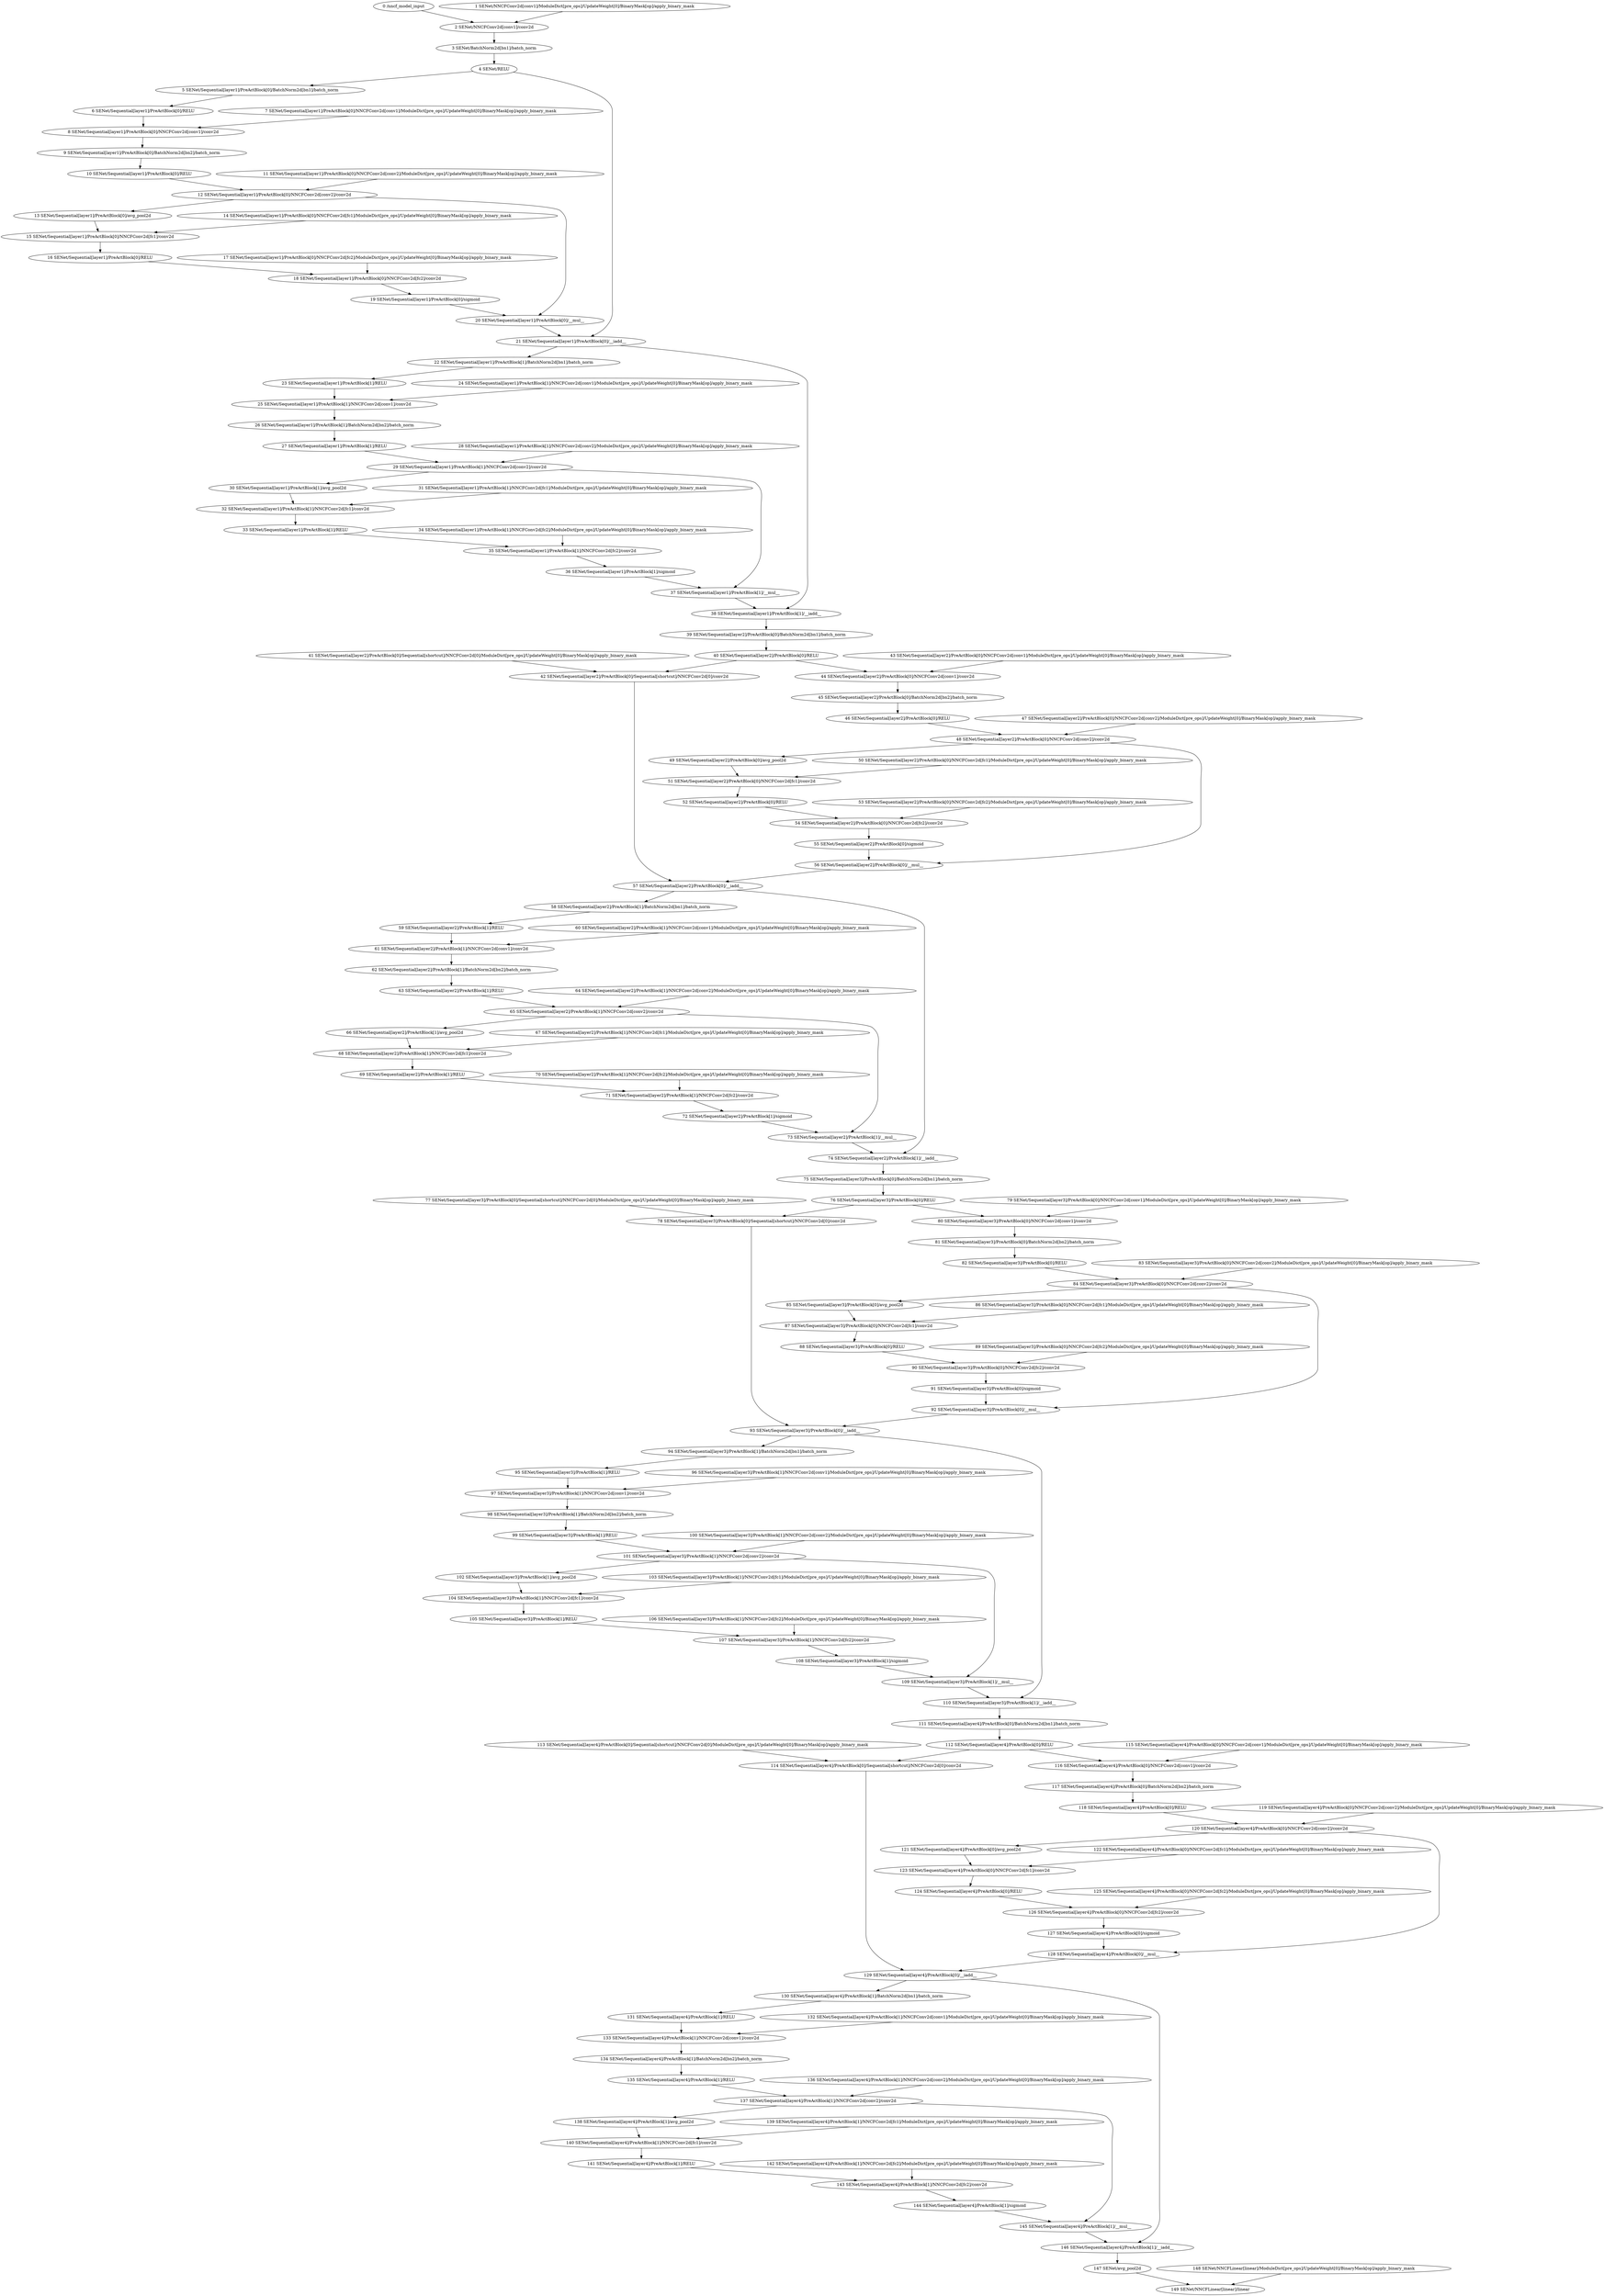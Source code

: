 strict digraph  {
"0 /nncf_model_input" [id=0, scope="", type=nncf_model_input];
"1 SENet/NNCFConv2d[conv1]/ModuleDict[pre_ops]/UpdateWeight[0]/BinaryMask[op]/apply_binary_mask" [id=1, scope="SENet/NNCFConv2d[conv1]/ModuleDict[pre_ops]/UpdateWeight[0]/BinaryMask[op]", type=apply_binary_mask];
"2 SENet/NNCFConv2d[conv1]/conv2d" [id=2, scope="SENet/NNCFConv2d[conv1]", type=conv2d];
"3 SENet/BatchNorm2d[bn1]/batch_norm" [id=3, scope="SENet/BatchNorm2d[bn1]", type=batch_norm];
"4 SENet/RELU" [id=4, scope=SENet, type=RELU];
"5 SENet/Sequential[layer1]/PreActBlock[0]/BatchNorm2d[bn1]/batch_norm" [id=5, scope="SENet/Sequential[layer1]/PreActBlock[0]/BatchNorm2d[bn1]", type=batch_norm];
"6 SENet/Sequential[layer1]/PreActBlock[0]/RELU" [id=6, scope="SENet/Sequential[layer1]/PreActBlock[0]", type=RELU];
"7 SENet/Sequential[layer1]/PreActBlock[0]/NNCFConv2d[conv1]/ModuleDict[pre_ops]/UpdateWeight[0]/BinaryMask[op]/apply_binary_mask" [id=7, scope="SENet/Sequential[layer1]/PreActBlock[0]/NNCFConv2d[conv1]/ModuleDict[pre_ops]/UpdateWeight[0]/BinaryMask[op]", type=apply_binary_mask];
"8 SENet/Sequential[layer1]/PreActBlock[0]/NNCFConv2d[conv1]/conv2d" [id=8, scope="SENet/Sequential[layer1]/PreActBlock[0]/NNCFConv2d[conv1]", type=conv2d];
"9 SENet/Sequential[layer1]/PreActBlock[0]/BatchNorm2d[bn2]/batch_norm" [id=9, scope="SENet/Sequential[layer1]/PreActBlock[0]/BatchNorm2d[bn2]", type=batch_norm];
"10 SENet/Sequential[layer1]/PreActBlock[0]/RELU" [id=10, scope="SENet/Sequential[layer1]/PreActBlock[0]", type=RELU];
"11 SENet/Sequential[layer1]/PreActBlock[0]/NNCFConv2d[conv2]/ModuleDict[pre_ops]/UpdateWeight[0]/BinaryMask[op]/apply_binary_mask" [id=11, scope="SENet/Sequential[layer1]/PreActBlock[0]/NNCFConv2d[conv2]/ModuleDict[pre_ops]/UpdateWeight[0]/BinaryMask[op]", type=apply_binary_mask];
"12 SENet/Sequential[layer1]/PreActBlock[0]/NNCFConv2d[conv2]/conv2d" [id=12, scope="SENet/Sequential[layer1]/PreActBlock[0]/NNCFConv2d[conv2]", type=conv2d];
"13 SENet/Sequential[layer1]/PreActBlock[0]/avg_pool2d" [id=13, scope="SENet/Sequential[layer1]/PreActBlock[0]", type=avg_pool2d];
"14 SENet/Sequential[layer1]/PreActBlock[0]/NNCFConv2d[fc1]/ModuleDict[pre_ops]/UpdateWeight[0]/BinaryMask[op]/apply_binary_mask" [id=14, scope="SENet/Sequential[layer1]/PreActBlock[0]/NNCFConv2d[fc1]/ModuleDict[pre_ops]/UpdateWeight[0]/BinaryMask[op]", type=apply_binary_mask];
"15 SENet/Sequential[layer1]/PreActBlock[0]/NNCFConv2d[fc1]/conv2d" [id=15, scope="SENet/Sequential[layer1]/PreActBlock[0]/NNCFConv2d[fc1]", type=conv2d];
"16 SENet/Sequential[layer1]/PreActBlock[0]/RELU" [id=16, scope="SENet/Sequential[layer1]/PreActBlock[0]", type=RELU];
"17 SENet/Sequential[layer1]/PreActBlock[0]/NNCFConv2d[fc2]/ModuleDict[pre_ops]/UpdateWeight[0]/BinaryMask[op]/apply_binary_mask" [id=17, scope="SENet/Sequential[layer1]/PreActBlock[0]/NNCFConv2d[fc2]/ModuleDict[pre_ops]/UpdateWeight[0]/BinaryMask[op]", type=apply_binary_mask];
"18 SENet/Sequential[layer1]/PreActBlock[0]/NNCFConv2d[fc2]/conv2d" [id=18, scope="SENet/Sequential[layer1]/PreActBlock[0]/NNCFConv2d[fc2]", type=conv2d];
"19 SENet/Sequential[layer1]/PreActBlock[0]/sigmoid" [id=19, scope="SENet/Sequential[layer1]/PreActBlock[0]", type=sigmoid];
"20 SENet/Sequential[layer1]/PreActBlock[0]/__mul__" [id=20, scope="SENet/Sequential[layer1]/PreActBlock[0]", type=__mul__];
"21 SENet/Sequential[layer1]/PreActBlock[0]/__iadd__" [id=21, scope="SENet/Sequential[layer1]/PreActBlock[0]", type=__iadd__];
"22 SENet/Sequential[layer1]/PreActBlock[1]/BatchNorm2d[bn1]/batch_norm" [id=22, scope="SENet/Sequential[layer1]/PreActBlock[1]/BatchNorm2d[bn1]", type=batch_norm];
"23 SENet/Sequential[layer1]/PreActBlock[1]/RELU" [id=23, scope="SENet/Sequential[layer1]/PreActBlock[1]", type=RELU];
"24 SENet/Sequential[layer1]/PreActBlock[1]/NNCFConv2d[conv1]/ModuleDict[pre_ops]/UpdateWeight[0]/BinaryMask[op]/apply_binary_mask" [id=24, scope="SENet/Sequential[layer1]/PreActBlock[1]/NNCFConv2d[conv1]/ModuleDict[pre_ops]/UpdateWeight[0]/BinaryMask[op]", type=apply_binary_mask];
"25 SENet/Sequential[layer1]/PreActBlock[1]/NNCFConv2d[conv1]/conv2d" [id=25, scope="SENet/Sequential[layer1]/PreActBlock[1]/NNCFConv2d[conv1]", type=conv2d];
"26 SENet/Sequential[layer1]/PreActBlock[1]/BatchNorm2d[bn2]/batch_norm" [id=26, scope="SENet/Sequential[layer1]/PreActBlock[1]/BatchNorm2d[bn2]", type=batch_norm];
"27 SENet/Sequential[layer1]/PreActBlock[1]/RELU" [id=27, scope="SENet/Sequential[layer1]/PreActBlock[1]", type=RELU];
"28 SENet/Sequential[layer1]/PreActBlock[1]/NNCFConv2d[conv2]/ModuleDict[pre_ops]/UpdateWeight[0]/BinaryMask[op]/apply_binary_mask" [id=28, scope="SENet/Sequential[layer1]/PreActBlock[1]/NNCFConv2d[conv2]/ModuleDict[pre_ops]/UpdateWeight[0]/BinaryMask[op]", type=apply_binary_mask];
"29 SENet/Sequential[layer1]/PreActBlock[1]/NNCFConv2d[conv2]/conv2d" [id=29, scope="SENet/Sequential[layer1]/PreActBlock[1]/NNCFConv2d[conv2]", type=conv2d];
"30 SENet/Sequential[layer1]/PreActBlock[1]/avg_pool2d" [id=30, scope="SENet/Sequential[layer1]/PreActBlock[1]", type=avg_pool2d];
"31 SENet/Sequential[layer1]/PreActBlock[1]/NNCFConv2d[fc1]/ModuleDict[pre_ops]/UpdateWeight[0]/BinaryMask[op]/apply_binary_mask" [id=31, scope="SENet/Sequential[layer1]/PreActBlock[1]/NNCFConv2d[fc1]/ModuleDict[pre_ops]/UpdateWeight[0]/BinaryMask[op]", type=apply_binary_mask];
"32 SENet/Sequential[layer1]/PreActBlock[1]/NNCFConv2d[fc1]/conv2d" [id=32, scope="SENet/Sequential[layer1]/PreActBlock[1]/NNCFConv2d[fc1]", type=conv2d];
"33 SENet/Sequential[layer1]/PreActBlock[1]/RELU" [id=33, scope="SENet/Sequential[layer1]/PreActBlock[1]", type=RELU];
"34 SENet/Sequential[layer1]/PreActBlock[1]/NNCFConv2d[fc2]/ModuleDict[pre_ops]/UpdateWeight[0]/BinaryMask[op]/apply_binary_mask" [id=34, scope="SENet/Sequential[layer1]/PreActBlock[1]/NNCFConv2d[fc2]/ModuleDict[pre_ops]/UpdateWeight[0]/BinaryMask[op]", type=apply_binary_mask];
"35 SENet/Sequential[layer1]/PreActBlock[1]/NNCFConv2d[fc2]/conv2d" [id=35, scope="SENet/Sequential[layer1]/PreActBlock[1]/NNCFConv2d[fc2]", type=conv2d];
"36 SENet/Sequential[layer1]/PreActBlock[1]/sigmoid" [id=36, scope="SENet/Sequential[layer1]/PreActBlock[1]", type=sigmoid];
"37 SENet/Sequential[layer1]/PreActBlock[1]/__mul__" [id=37, scope="SENet/Sequential[layer1]/PreActBlock[1]", type=__mul__];
"38 SENet/Sequential[layer1]/PreActBlock[1]/__iadd__" [id=38, scope="SENet/Sequential[layer1]/PreActBlock[1]", type=__iadd__];
"39 SENet/Sequential[layer2]/PreActBlock[0]/BatchNorm2d[bn1]/batch_norm" [id=39, scope="SENet/Sequential[layer2]/PreActBlock[0]/BatchNorm2d[bn1]", type=batch_norm];
"40 SENet/Sequential[layer2]/PreActBlock[0]/RELU" [id=40, scope="SENet/Sequential[layer2]/PreActBlock[0]", type=RELU];
"41 SENet/Sequential[layer2]/PreActBlock[0]/Sequential[shortcut]/NNCFConv2d[0]/ModuleDict[pre_ops]/UpdateWeight[0]/BinaryMask[op]/apply_binary_mask" [id=41, scope="SENet/Sequential[layer2]/PreActBlock[0]/Sequential[shortcut]/NNCFConv2d[0]/ModuleDict[pre_ops]/UpdateWeight[0]/BinaryMask[op]", type=apply_binary_mask];
"42 SENet/Sequential[layer2]/PreActBlock[0]/Sequential[shortcut]/NNCFConv2d[0]/conv2d" [id=42, scope="SENet/Sequential[layer2]/PreActBlock[0]/Sequential[shortcut]/NNCFConv2d[0]", type=conv2d];
"43 SENet/Sequential[layer2]/PreActBlock[0]/NNCFConv2d[conv1]/ModuleDict[pre_ops]/UpdateWeight[0]/BinaryMask[op]/apply_binary_mask" [id=43, scope="SENet/Sequential[layer2]/PreActBlock[0]/NNCFConv2d[conv1]/ModuleDict[pre_ops]/UpdateWeight[0]/BinaryMask[op]", type=apply_binary_mask];
"44 SENet/Sequential[layer2]/PreActBlock[0]/NNCFConv2d[conv1]/conv2d" [id=44, scope="SENet/Sequential[layer2]/PreActBlock[0]/NNCFConv2d[conv1]", type=conv2d];
"45 SENet/Sequential[layer2]/PreActBlock[0]/BatchNorm2d[bn2]/batch_norm" [id=45, scope="SENet/Sequential[layer2]/PreActBlock[0]/BatchNorm2d[bn2]", type=batch_norm];
"46 SENet/Sequential[layer2]/PreActBlock[0]/RELU" [id=46, scope="SENet/Sequential[layer2]/PreActBlock[0]", type=RELU];
"47 SENet/Sequential[layer2]/PreActBlock[0]/NNCFConv2d[conv2]/ModuleDict[pre_ops]/UpdateWeight[0]/BinaryMask[op]/apply_binary_mask" [id=47, scope="SENet/Sequential[layer2]/PreActBlock[0]/NNCFConv2d[conv2]/ModuleDict[pre_ops]/UpdateWeight[0]/BinaryMask[op]", type=apply_binary_mask];
"48 SENet/Sequential[layer2]/PreActBlock[0]/NNCFConv2d[conv2]/conv2d" [id=48, scope="SENet/Sequential[layer2]/PreActBlock[0]/NNCFConv2d[conv2]", type=conv2d];
"49 SENet/Sequential[layer2]/PreActBlock[0]/avg_pool2d" [id=49, scope="SENet/Sequential[layer2]/PreActBlock[0]", type=avg_pool2d];
"50 SENet/Sequential[layer2]/PreActBlock[0]/NNCFConv2d[fc1]/ModuleDict[pre_ops]/UpdateWeight[0]/BinaryMask[op]/apply_binary_mask" [id=50, scope="SENet/Sequential[layer2]/PreActBlock[0]/NNCFConv2d[fc1]/ModuleDict[pre_ops]/UpdateWeight[0]/BinaryMask[op]", type=apply_binary_mask];
"51 SENet/Sequential[layer2]/PreActBlock[0]/NNCFConv2d[fc1]/conv2d" [id=51, scope="SENet/Sequential[layer2]/PreActBlock[0]/NNCFConv2d[fc1]", type=conv2d];
"52 SENet/Sequential[layer2]/PreActBlock[0]/RELU" [id=52, scope="SENet/Sequential[layer2]/PreActBlock[0]", type=RELU];
"53 SENet/Sequential[layer2]/PreActBlock[0]/NNCFConv2d[fc2]/ModuleDict[pre_ops]/UpdateWeight[0]/BinaryMask[op]/apply_binary_mask" [id=53, scope="SENet/Sequential[layer2]/PreActBlock[0]/NNCFConv2d[fc2]/ModuleDict[pre_ops]/UpdateWeight[0]/BinaryMask[op]", type=apply_binary_mask];
"54 SENet/Sequential[layer2]/PreActBlock[0]/NNCFConv2d[fc2]/conv2d" [id=54, scope="SENet/Sequential[layer2]/PreActBlock[0]/NNCFConv2d[fc2]", type=conv2d];
"55 SENet/Sequential[layer2]/PreActBlock[0]/sigmoid" [id=55, scope="SENet/Sequential[layer2]/PreActBlock[0]", type=sigmoid];
"56 SENet/Sequential[layer2]/PreActBlock[0]/__mul__" [id=56, scope="SENet/Sequential[layer2]/PreActBlock[0]", type=__mul__];
"57 SENet/Sequential[layer2]/PreActBlock[0]/__iadd__" [id=57, scope="SENet/Sequential[layer2]/PreActBlock[0]", type=__iadd__];
"58 SENet/Sequential[layer2]/PreActBlock[1]/BatchNorm2d[bn1]/batch_norm" [id=58, scope="SENet/Sequential[layer2]/PreActBlock[1]/BatchNorm2d[bn1]", type=batch_norm];
"59 SENet/Sequential[layer2]/PreActBlock[1]/RELU" [id=59, scope="SENet/Sequential[layer2]/PreActBlock[1]", type=RELU];
"60 SENet/Sequential[layer2]/PreActBlock[1]/NNCFConv2d[conv1]/ModuleDict[pre_ops]/UpdateWeight[0]/BinaryMask[op]/apply_binary_mask" [id=60, scope="SENet/Sequential[layer2]/PreActBlock[1]/NNCFConv2d[conv1]/ModuleDict[pre_ops]/UpdateWeight[0]/BinaryMask[op]", type=apply_binary_mask];
"61 SENet/Sequential[layer2]/PreActBlock[1]/NNCFConv2d[conv1]/conv2d" [id=61, scope="SENet/Sequential[layer2]/PreActBlock[1]/NNCFConv2d[conv1]", type=conv2d];
"62 SENet/Sequential[layer2]/PreActBlock[1]/BatchNorm2d[bn2]/batch_norm" [id=62, scope="SENet/Sequential[layer2]/PreActBlock[1]/BatchNorm2d[bn2]", type=batch_norm];
"63 SENet/Sequential[layer2]/PreActBlock[1]/RELU" [id=63, scope="SENet/Sequential[layer2]/PreActBlock[1]", type=RELU];
"64 SENet/Sequential[layer2]/PreActBlock[1]/NNCFConv2d[conv2]/ModuleDict[pre_ops]/UpdateWeight[0]/BinaryMask[op]/apply_binary_mask" [id=64, scope="SENet/Sequential[layer2]/PreActBlock[1]/NNCFConv2d[conv2]/ModuleDict[pre_ops]/UpdateWeight[0]/BinaryMask[op]", type=apply_binary_mask];
"65 SENet/Sequential[layer2]/PreActBlock[1]/NNCFConv2d[conv2]/conv2d" [id=65, scope="SENet/Sequential[layer2]/PreActBlock[1]/NNCFConv2d[conv2]", type=conv2d];
"66 SENet/Sequential[layer2]/PreActBlock[1]/avg_pool2d" [id=66, scope="SENet/Sequential[layer2]/PreActBlock[1]", type=avg_pool2d];
"67 SENet/Sequential[layer2]/PreActBlock[1]/NNCFConv2d[fc1]/ModuleDict[pre_ops]/UpdateWeight[0]/BinaryMask[op]/apply_binary_mask" [id=67, scope="SENet/Sequential[layer2]/PreActBlock[1]/NNCFConv2d[fc1]/ModuleDict[pre_ops]/UpdateWeight[0]/BinaryMask[op]", type=apply_binary_mask];
"68 SENet/Sequential[layer2]/PreActBlock[1]/NNCFConv2d[fc1]/conv2d" [id=68, scope="SENet/Sequential[layer2]/PreActBlock[1]/NNCFConv2d[fc1]", type=conv2d];
"69 SENet/Sequential[layer2]/PreActBlock[1]/RELU" [id=69, scope="SENet/Sequential[layer2]/PreActBlock[1]", type=RELU];
"70 SENet/Sequential[layer2]/PreActBlock[1]/NNCFConv2d[fc2]/ModuleDict[pre_ops]/UpdateWeight[0]/BinaryMask[op]/apply_binary_mask" [id=70, scope="SENet/Sequential[layer2]/PreActBlock[1]/NNCFConv2d[fc2]/ModuleDict[pre_ops]/UpdateWeight[0]/BinaryMask[op]", type=apply_binary_mask];
"71 SENet/Sequential[layer2]/PreActBlock[1]/NNCFConv2d[fc2]/conv2d" [id=71, scope="SENet/Sequential[layer2]/PreActBlock[1]/NNCFConv2d[fc2]", type=conv2d];
"72 SENet/Sequential[layer2]/PreActBlock[1]/sigmoid" [id=72, scope="SENet/Sequential[layer2]/PreActBlock[1]", type=sigmoid];
"73 SENet/Sequential[layer2]/PreActBlock[1]/__mul__" [id=73, scope="SENet/Sequential[layer2]/PreActBlock[1]", type=__mul__];
"74 SENet/Sequential[layer2]/PreActBlock[1]/__iadd__" [id=74, scope="SENet/Sequential[layer2]/PreActBlock[1]", type=__iadd__];
"75 SENet/Sequential[layer3]/PreActBlock[0]/BatchNorm2d[bn1]/batch_norm" [id=75, scope="SENet/Sequential[layer3]/PreActBlock[0]/BatchNorm2d[bn1]", type=batch_norm];
"76 SENet/Sequential[layer3]/PreActBlock[0]/RELU" [id=76, scope="SENet/Sequential[layer3]/PreActBlock[0]", type=RELU];
"77 SENet/Sequential[layer3]/PreActBlock[0]/Sequential[shortcut]/NNCFConv2d[0]/ModuleDict[pre_ops]/UpdateWeight[0]/BinaryMask[op]/apply_binary_mask" [id=77, scope="SENet/Sequential[layer3]/PreActBlock[0]/Sequential[shortcut]/NNCFConv2d[0]/ModuleDict[pre_ops]/UpdateWeight[0]/BinaryMask[op]", type=apply_binary_mask];
"78 SENet/Sequential[layer3]/PreActBlock[0]/Sequential[shortcut]/NNCFConv2d[0]/conv2d" [id=78, scope="SENet/Sequential[layer3]/PreActBlock[0]/Sequential[shortcut]/NNCFConv2d[0]", type=conv2d];
"79 SENet/Sequential[layer3]/PreActBlock[0]/NNCFConv2d[conv1]/ModuleDict[pre_ops]/UpdateWeight[0]/BinaryMask[op]/apply_binary_mask" [id=79, scope="SENet/Sequential[layer3]/PreActBlock[0]/NNCFConv2d[conv1]/ModuleDict[pre_ops]/UpdateWeight[0]/BinaryMask[op]", type=apply_binary_mask];
"80 SENet/Sequential[layer3]/PreActBlock[0]/NNCFConv2d[conv1]/conv2d" [id=80, scope="SENet/Sequential[layer3]/PreActBlock[0]/NNCFConv2d[conv1]", type=conv2d];
"81 SENet/Sequential[layer3]/PreActBlock[0]/BatchNorm2d[bn2]/batch_norm" [id=81, scope="SENet/Sequential[layer3]/PreActBlock[0]/BatchNorm2d[bn2]", type=batch_norm];
"82 SENet/Sequential[layer3]/PreActBlock[0]/RELU" [id=82, scope="SENet/Sequential[layer3]/PreActBlock[0]", type=RELU];
"83 SENet/Sequential[layer3]/PreActBlock[0]/NNCFConv2d[conv2]/ModuleDict[pre_ops]/UpdateWeight[0]/BinaryMask[op]/apply_binary_mask" [id=83, scope="SENet/Sequential[layer3]/PreActBlock[0]/NNCFConv2d[conv2]/ModuleDict[pre_ops]/UpdateWeight[0]/BinaryMask[op]", type=apply_binary_mask];
"84 SENet/Sequential[layer3]/PreActBlock[0]/NNCFConv2d[conv2]/conv2d" [id=84, scope="SENet/Sequential[layer3]/PreActBlock[0]/NNCFConv2d[conv2]", type=conv2d];
"85 SENet/Sequential[layer3]/PreActBlock[0]/avg_pool2d" [id=85, scope="SENet/Sequential[layer3]/PreActBlock[0]", type=avg_pool2d];
"86 SENet/Sequential[layer3]/PreActBlock[0]/NNCFConv2d[fc1]/ModuleDict[pre_ops]/UpdateWeight[0]/BinaryMask[op]/apply_binary_mask" [id=86, scope="SENet/Sequential[layer3]/PreActBlock[0]/NNCFConv2d[fc1]/ModuleDict[pre_ops]/UpdateWeight[0]/BinaryMask[op]", type=apply_binary_mask];
"87 SENet/Sequential[layer3]/PreActBlock[0]/NNCFConv2d[fc1]/conv2d" [id=87, scope="SENet/Sequential[layer3]/PreActBlock[0]/NNCFConv2d[fc1]", type=conv2d];
"88 SENet/Sequential[layer3]/PreActBlock[0]/RELU" [id=88, scope="SENet/Sequential[layer3]/PreActBlock[0]", type=RELU];
"89 SENet/Sequential[layer3]/PreActBlock[0]/NNCFConv2d[fc2]/ModuleDict[pre_ops]/UpdateWeight[0]/BinaryMask[op]/apply_binary_mask" [id=89, scope="SENet/Sequential[layer3]/PreActBlock[0]/NNCFConv2d[fc2]/ModuleDict[pre_ops]/UpdateWeight[0]/BinaryMask[op]", type=apply_binary_mask];
"90 SENet/Sequential[layer3]/PreActBlock[0]/NNCFConv2d[fc2]/conv2d" [id=90, scope="SENet/Sequential[layer3]/PreActBlock[0]/NNCFConv2d[fc2]", type=conv2d];
"91 SENet/Sequential[layer3]/PreActBlock[0]/sigmoid" [id=91, scope="SENet/Sequential[layer3]/PreActBlock[0]", type=sigmoid];
"92 SENet/Sequential[layer3]/PreActBlock[0]/__mul__" [id=92, scope="SENet/Sequential[layer3]/PreActBlock[0]", type=__mul__];
"93 SENet/Sequential[layer3]/PreActBlock[0]/__iadd__" [id=93, scope="SENet/Sequential[layer3]/PreActBlock[0]", type=__iadd__];
"94 SENet/Sequential[layer3]/PreActBlock[1]/BatchNorm2d[bn1]/batch_norm" [id=94, scope="SENet/Sequential[layer3]/PreActBlock[1]/BatchNorm2d[bn1]", type=batch_norm];
"95 SENet/Sequential[layer3]/PreActBlock[1]/RELU" [id=95, scope="SENet/Sequential[layer3]/PreActBlock[1]", type=RELU];
"96 SENet/Sequential[layer3]/PreActBlock[1]/NNCFConv2d[conv1]/ModuleDict[pre_ops]/UpdateWeight[0]/BinaryMask[op]/apply_binary_mask" [id=96, scope="SENet/Sequential[layer3]/PreActBlock[1]/NNCFConv2d[conv1]/ModuleDict[pre_ops]/UpdateWeight[0]/BinaryMask[op]", type=apply_binary_mask];
"97 SENet/Sequential[layer3]/PreActBlock[1]/NNCFConv2d[conv1]/conv2d" [id=97, scope="SENet/Sequential[layer3]/PreActBlock[1]/NNCFConv2d[conv1]", type=conv2d];
"98 SENet/Sequential[layer3]/PreActBlock[1]/BatchNorm2d[bn2]/batch_norm" [id=98, scope="SENet/Sequential[layer3]/PreActBlock[1]/BatchNorm2d[bn2]", type=batch_norm];
"99 SENet/Sequential[layer3]/PreActBlock[1]/RELU" [id=99, scope="SENet/Sequential[layer3]/PreActBlock[1]", type=RELU];
"100 SENet/Sequential[layer3]/PreActBlock[1]/NNCFConv2d[conv2]/ModuleDict[pre_ops]/UpdateWeight[0]/BinaryMask[op]/apply_binary_mask" [id=100, scope="SENet/Sequential[layer3]/PreActBlock[1]/NNCFConv2d[conv2]/ModuleDict[pre_ops]/UpdateWeight[0]/BinaryMask[op]", type=apply_binary_mask];
"101 SENet/Sequential[layer3]/PreActBlock[1]/NNCFConv2d[conv2]/conv2d" [id=101, scope="SENet/Sequential[layer3]/PreActBlock[1]/NNCFConv2d[conv2]", type=conv2d];
"102 SENet/Sequential[layer3]/PreActBlock[1]/avg_pool2d" [id=102, scope="SENet/Sequential[layer3]/PreActBlock[1]", type=avg_pool2d];
"103 SENet/Sequential[layer3]/PreActBlock[1]/NNCFConv2d[fc1]/ModuleDict[pre_ops]/UpdateWeight[0]/BinaryMask[op]/apply_binary_mask" [id=103, scope="SENet/Sequential[layer3]/PreActBlock[1]/NNCFConv2d[fc1]/ModuleDict[pre_ops]/UpdateWeight[0]/BinaryMask[op]", type=apply_binary_mask];
"104 SENet/Sequential[layer3]/PreActBlock[1]/NNCFConv2d[fc1]/conv2d" [id=104, scope="SENet/Sequential[layer3]/PreActBlock[1]/NNCFConv2d[fc1]", type=conv2d];
"105 SENet/Sequential[layer3]/PreActBlock[1]/RELU" [id=105, scope="SENet/Sequential[layer3]/PreActBlock[1]", type=RELU];
"106 SENet/Sequential[layer3]/PreActBlock[1]/NNCFConv2d[fc2]/ModuleDict[pre_ops]/UpdateWeight[0]/BinaryMask[op]/apply_binary_mask" [id=106, scope="SENet/Sequential[layer3]/PreActBlock[1]/NNCFConv2d[fc2]/ModuleDict[pre_ops]/UpdateWeight[0]/BinaryMask[op]", type=apply_binary_mask];
"107 SENet/Sequential[layer3]/PreActBlock[1]/NNCFConv2d[fc2]/conv2d" [id=107, scope="SENet/Sequential[layer3]/PreActBlock[1]/NNCFConv2d[fc2]", type=conv2d];
"108 SENet/Sequential[layer3]/PreActBlock[1]/sigmoid" [id=108, scope="SENet/Sequential[layer3]/PreActBlock[1]", type=sigmoid];
"109 SENet/Sequential[layer3]/PreActBlock[1]/__mul__" [id=109, scope="SENet/Sequential[layer3]/PreActBlock[1]", type=__mul__];
"110 SENet/Sequential[layer3]/PreActBlock[1]/__iadd__" [id=110, scope="SENet/Sequential[layer3]/PreActBlock[1]", type=__iadd__];
"111 SENet/Sequential[layer4]/PreActBlock[0]/BatchNorm2d[bn1]/batch_norm" [id=111, scope="SENet/Sequential[layer4]/PreActBlock[0]/BatchNorm2d[bn1]", type=batch_norm];
"112 SENet/Sequential[layer4]/PreActBlock[0]/RELU" [id=112, scope="SENet/Sequential[layer4]/PreActBlock[0]", type=RELU];
"113 SENet/Sequential[layer4]/PreActBlock[0]/Sequential[shortcut]/NNCFConv2d[0]/ModuleDict[pre_ops]/UpdateWeight[0]/BinaryMask[op]/apply_binary_mask" [id=113, scope="SENet/Sequential[layer4]/PreActBlock[0]/Sequential[shortcut]/NNCFConv2d[0]/ModuleDict[pre_ops]/UpdateWeight[0]/BinaryMask[op]", type=apply_binary_mask];
"114 SENet/Sequential[layer4]/PreActBlock[0]/Sequential[shortcut]/NNCFConv2d[0]/conv2d" [id=114, scope="SENet/Sequential[layer4]/PreActBlock[0]/Sequential[shortcut]/NNCFConv2d[0]", type=conv2d];
"115 SENet/Sequential[layer4]/PreActBlock[0]/NNCFConv2d[conv1]/ModuleDict[pre_ops]/UpdateWeight[0]/BinaryMask[op]/apply_binary_mask" [id=115, scope="SENet/Sequential[layer4]/PreActBlock[0]/NNCFConv2d[conv1]/ModuleDict[pre_ops]/UpdateWeight[0]/BinaryMask[op]", type=apply_binary_mask];
"116 SENet/Sequential[layer4]/PreActBlock[0]/NNCFConv2d[conv1]/conv2d" [id=116, scope="SENet/Sequential[layer4]/PreActBlock[0]/NNCFConv2d[conv1]", type=conv2d];
"117 SENet/Sequential[layer4]/PreActBlock[0]/BatchNorm2d[bn2]/batch_norm" [id=117, scope="SENet/Sequential[layer4]/PreActBlock[0]/BatchNorm2d[bn2]", type=batch_norm];
"118 SENet/Sequential[layer4]/PreActBlock[0]/RELU" [id=118, scope="SENet/Sequential[layer4]/PreActBlock[0]", type=RELU];
"119 SENet/Sequential[layer4]/PreActBlock[0]/NNCFConv2d[conv2]/ModuleDict[pre_ops]/UpdateWeight[0]/BinaryMask[op]/apply_binary_mask" [id=119, scope="SENet/Sequential[layer4]/PreActBlock[0]/NNCFConv2d[conv2]/ModuleDict[pre_ops]/UpdateWeight[0]/BinaryMask[op]", type=apply_binary_mask];
"120 SENet/Sequential[layer4]/PreActBlock[0]/NNCFConv2d[conv2]/conv2d" [id=120, scope="SENet/Sequential[layer4]/PreActBlock[0]/NNCFConv2d[conv2]", type=conv2d];
"121 SENet/Sequential[layer4]/PreActBlock[0]/avg_pool2d" [id=121, scope="SENet/Sequential[layer4]/PreActBlock[0]", type=avg_pool2d];
"122 SENet/Sequential[layer4]/PreActBlock[0]/NNCFConv2d[fc1]/ModuleDict[pre_ops]/UpdateWeight[0]/BinaryMask[op]/apply_binary_mask" [id=122, scope="SENet/Sequential[layer4]/PreActBlock[0]/NNCFConv2d[fc1]/ModuleDict[pre_ops]/UpdateWeight[0]/BinaryMask[op]", type=apply_binary_mask];
"123 SENet/Sequential[layer4]/PreActBlock[0]/NNCFConv2d[fc1]/conv2d" [id=123, scope="SENet/Sequential[layer4]/PreActBlock[0]/NNCFConv2d[fc1]", type=conv2d];
"124 SENet/Sequential[layer4]/PreActBlock[0]/RELU" [id=124, scope="SENet/Sequential[layer4]/PreActBlock[0]", type=RELU];
"125 SENet/Sequential[layer4]/PreActBlock[0]/NNCFConv2d[fc2]/ModuleDict[pre_ops]/UpdateWeight[0]/BinaryMask[op]/apply_binary_mask" [id=125, scope="SENet/Sequential[layer4]/PreActBlock[0]/NNCFConv2d[fc2]/ModuleDict[pre_ops]/UpdateWeight[0]/BinaryMask[op]", type=apply_binary_mask];
"126 SENet/Sequential[layer4]/PreActBlock[0]/NNCFConv2d[fc2]/conv2d" [id=126, scope="SENet/Sequential[layer4]/PreActBlock[0]/NNCFConv2d[fc2]", type=conv2d];
"127 SENet/Sequential[layer4]/PreActBlock[0]/sigmoid" [id=127, scope="SENet/Sequential[layer4]/PreActBlock[0]", type=sigmoid];
"128 SENet/Sequential[layer4]/PreActBlock[0]/__mul__" [id=128, scope="SENet/Sequential[layer4]/PreActBlock[0]", type=__mul__];
"129 SENet/Sequential[layer4]/PreActBlock[0]/__iadd__" [id=129, scope="SENet/Sequential[layer4]/PreActBlock[0]", type=__iadd__];
"130 SENet/Sequential[layer4]/PreActBlock[1]/BatchNorm2d[bn1]/batch_norm" [id=130, scope="SENet/Sequential[layer4]/PreActBlock[1]/BatchNorm2d[bn1]", type=batch_norm];
"131 SENet/Sequential[layer4]/PreActBlock[1]/RELU" [id=131, scope="SENet/Sequential[layer4]/PreActBlock[1]", type=RELU];
"132 SENet/Sequential[layer4]/PreActBlock[1]/NNCFConv2d[conv1]/ModuleDict[pre_ops]/UpdateWeight[0]/BinaryMask[op]/apply_binary_mask" [id=132, scope="SENet/Sequential[layer4]/PreActBlock[1]/NNCFConv2d[conv1]/ModuleDict[pre_ops]/UpdateWeight[0]/BinaryMask[op]", type=apply_binary_mask];
"133 SENet/Sequential[layer4]/PreActBlock[1]/NNCFConv2d[conv1]/conv2d" [id=133, scope="SENet/Sequential[layer4]/PreActBlock[1]/NNCFConv2d[conv1]", type=conv2d];
"134 SENet/Sequential[layer4]/PreActBlock[1]/BatchNorm2d[bn2]/batch_norm" [id=134, scope="SENet/Sequential[layer4]/PreActBlock[1]/BatchNorm2d[bn2]", type=batch_norm];
"135 SENet/Sequential[layer4]/PreActBlock[1]/RELU" [id=135, scope="SENet/Sequential[layer4]/PreActBlock[1]", type=RELU];
"136 SENet/Sequential[layer4]/PreActBlock[1]/NNCFConv2d[conv2]/ModuleDict[pre_ops]/UpdateWeight[0]/BinaryMask[op]/apply_binary_mask" [id=136, scope="SENet/Sequential[layer4]/PreActBlock[1]/NNCFConv2d[conv2]/ModuleDict[pre_ops]/UpdateWeight[0]/BinaryMask[op]", type=apply_binary_mask];
"137 SENet/Sequential[layer4]/PreActBlock[1]/NNCFConv2d[conv2]/conv2d" [id=137, scope="SENet/Sequential[layer4]/PreActBlock[1]/NNCFConv2d[conv2]", type=conv2d];
"138 SENet/Sequential[layer4]/PreActBlock[1]/avg_pool2d" [id=138, scope="SENet/Sequential[layer4]/PreActBlock[1]", type=avg_pool2d];
"139 SENet/Sequential[layer4]/PreActBlock[1]/NNCFConv2d[fc1]/ModuleDict[pre_ops]/UpdateWeight[0]/BinaryMask[op]/apply_binary_mask" [id=139, scope="SENet/Sequential[layer4]/PreActBlock[1]/NNCFConv2d[fc1]/ModuleDict[pre_ops]/UpdateWeight[0]/BinaryMask[op]", type=apply_binary_mask];
"140 SENet/Sequential[layer4]/PreActBlock[1]/NNCFConv2d[fc1]/conv2d" [id=140, scope="SENet/Sequential[layer4]/PreActBlock[1]/NNCFConv2d[fc1]", type=conv2d];
"141 SENet/Sequential[layer4]/PreActBlock[1]/RELU" [id=141, scope="SENet/Sequential[layer4]/PreActBlock[1]", type=RELU];
"142 SENet/Sequential[layer4]/PreActBlock[1]/NNCFConv2d[fc2]/ModuleDict[pre_ops]/UpdateWeight[0]/BinaryMask[op]/apply_binary_mask" [id=142, scope="SENet/Sequential[layer4]/PreActBlock[1]/NNCFConv2d[fc2]/ModuleDict[pre_ops]/UpdateWeight[0]/BinaryMask[op]", type=apply_binary_mask];
"143 SENet/Sequential[layer4]/PreActBlock[1]/NNCFConv2d[fc2]/conv2d" [id=143, scope="SENet/Sequential[layer4]/PreActBlock[1]/NNCFConv2d[fc2]", type=conv2d];
"144 SENet/Sequential[layer4]/PreActBlock[1]/sigmoid" [id=144, scope="SENet/Sequential[layer4]/PreActBlock[1]", type=sigmoid];
"145 SENet/Sequential[layer4]/PreActBlock[1]/__mul__" [id=145, scope="SENet/Sequential[layer4]/PreActBlock[1]", type=__mul__];
"146 SENet/Sequential[layer4]/PreActBlock[1]/__iadd__" [id=146, scope="SENet/Sequential[layer4]/PreActBlock[1]", type=__iadd__];
"147 SENet/avg_pool2d" [id=147, scope=SENet, type=avg_pool2d];
"148 SENet/NNCFLinear[linear]/ModuleDict[pre_ops]/UpdateWeight[0]/BinaryMask[op]/apply_binary_mask" [id=148, scope="SENet/NNCFLinear[linear]/ModuleDict[pre_ops]/UpdateWeight[0]/BinaryMask[op]", type=apply_binary_mask];
"149 SENet/NNCFLinear[linear]/linear" [id=149, scope="SENet/NNCFLinear[linear]", type=linear];
"0 /nncf_model_input" -> "2 SENet/NNCFConv2d[conv1]/conv2d";
"1 SENet/NNCFConv2d[conv1]/ModuleDict[pre_ops]/UpdateWeight[0]/BinaryMask[op]/apply_binary_mask" -> "2 SENet/NNCFConv2d[conv1]/conv2d";
"2 SENet/NNCFConv2d[conv1]/conv2d" -> "3 SENet/BatchNorm2d[bn1]/batch_norm";
"3 SENet/BatchNorm2d[bn1]/batch_norm" -> "4 SENet/RELU";
"4 SENet/RELU" -> "5 SENet/Sequential[layer1]/PreActBlock[0]/BatchNorm2d[bn1]/batch_norm";
"5 SENet/Sequential[layer1]/PreActBlock[0]/BatchNorm2d[bn1]/batch_norm" -> "6 SENet/Sequential[layer1]/PreActBlock[0]/RELU";
"6 SENet/Sequential[layer1]/PreActBlock[0]/RELU" -> "8 SENet/Sequential[layer1]/PreActBlock[0]/NNCFConv2d[conv1]/conv2d";
"7 SENet/Sequential[layer1]/PreActBlock[0]/NNCFConv2d[conv1]/ModuleDict[pre_ops]/UpdateWeight[0]/BinaryMask[op]/apply_binary_mask" -> "8 SENet/Sequential[layer1]/PreActBlock[0]/NNCFConv2d[conv1]/conv2d";
"8 SENet/Sequential[layer1]/PreActBlock[0]/NNCFConv2d[conv1]/conv2d" -> "9 SENet/Sequential[layer1]/PreActBlock[0]/BatchNorm2d[bn2]/batch_norm";
"4 SENet/RELU" -> "21 SENet/Sequential[layer1]/PreActBlock[0]/__iadd__";
"9 SENet/Sequential[layer1]/PreActBlock[0]/BatchNorm2d[bn2]/batch_norm" -> "10 SENet/Sequential[layer1]/PreActBlock[0]/RELU";
"10 SENet/Sequential[layer1]/PreActBlock[0]/RELU" -> "12 SENet/Sequential[layer1]/PreActBlock[0]/NNCFConv2d[conv2]/conv2d";
"11 SENet/Sequential[layer1]/PreActBlock[0]/NNCFConv2d[conv2]/ModuleDict[pre_ops]/UpdateWeight[0]/BinaryMask[op]/apply_binary_mask" -> "12 SENet/Sequential[layer1]/PreActBlock[0]/NNCFConv2d[conv2]/conv2d";
"12 SENet/Sequential[layer1]/PreActBlock[0]/NNCFConv2d[conv2]/conv2d" -> "13 SENet/Sequential[layer1]/PreActBlock[0]/avg_pool2d";
"12 SENet/Sequential[layer1]/PreActBlock[0]/NNCFConv2d[conv2]/conv2d" -> "20 SENet/Sequential[layer1]/PreActBlock[0]/__mul__";
"13 SENet/Sequential[layer1]/PreActBlock[0]/avg_pool2d" -> "15 SENet/Sequential[layer1]/PreActBlock[0]/NNCFConv2d[fc1]/conv2d";
"14 SENet/Sequential[layer1]/PreActBlock[0]/NNCFConv2d[fc1]/ModuleDict[pre_ops]/UpdateWeight[0]/BinaryMask[op]/apply_binary_mask" -> "15 SENet/Sequential[layer1]/PreActBlock[0]/NNCFConv2d[fc1]/conv2d";
"15 SENet/Sequential[layer1]/PreActBlock[0]/NNCFConv2d[fc1]/conv2d" -> "16 SENet/Sequential[layer1]/PreActBlock[0]/RELU";
"16 SENet/Sequential[layer1]/PreActBlock[0]/RELU" -> "18 SENet/Sequential[layer1]/PreActBlock[0]/NNCFConv2d[fc2]/conv2d";
"17 SENet/Sequential[layer1]/PreActBlock[0]/NNCFConv2d[fc2]/ModuleDict[pre_ops]/UpdateWeight[0]/BinaryMask[op]/apply_binary_mask" -> "18 SENet/Sequential[layer1]/PreActBlock[0]/NNCFConv2d[fc2]/conv2d";
"18 SENet/Sequential[layer1]/PreActBlock[0]/NNCFConv2d[fc2]/conv2d" -> "19 SENet/Sequential[layer1]/PreActBlock[0]/sigmoid";
"19 SENet/Sequential[layer1]/PreActBlock[0]/sigmoid" -> "20 SENet/Sequential[layer1]/PreActBlock[0]/__mul__";
"20 SENet/Sequential[layer1]/PreActBlock[0]/__mul__" -> "21 SENet/Sequential[layer1]/PreActBlock[0]/__iadd__";
"21 SENet/Sequential[layer1]/PreActBlock[0]/__iadd__" -> "22 SENet/Sequential[layer1]/PreActBlock[1]/BatchNorm2d[bn1]/batch_norm";
"21 SENet/Sequential[layer1]/PreActBlock[0]/__iadd__" -> "38 SENet/Sequential[layer1]/PreActBlock[1]/__iadd__";
"22 SENet/Sequential[layer1]/PreActBlock[1]/BatchNorm2d[bn1]/batch_norm" -> "23 SENet/Sequential[layer1]/PreActBlock[1]/RELU";
"23 SENet/Sequential[layer1]/PreActBlock[1]/RELU" -> "25 SENet/Sequential[layer1]/PreActBlock[1]/NNCFConv2d[conv1]/conv2d";
"24 SENet/Sequential[layer1]/PreActBlock[1]/NNCFConv2d[conv1]/ModuleDict[pre_ops]/UpdateWeight[0]/BinaryMask[op]/apply_binary_mask" -> "25 SENet/Sequential[layer1]/PreActBlock[1]/NNCFConv2d[conv1]/conv2d";
"25 SENet/Sequential[layer1]/PreActBlock[1]/NNCFConv2d[conv1]/conv2d" -> "26 SENet/Sequential[layer1]/PreActBlock[1]/BatchNorm2d[bn2]/batch_norm";
"26 SENet/Sequential[layer1]/PreActBlock[1]/BatchNorm2d[bn2]/batch_norm" -> "27 SENet/Sequential[layer1]/PreActBlock[1]/RELU";
"27 SENet/Sequential[layer1]/PreActBlock[1]/RELU" -> "29 SENet/Sequential[layer1]/PreActBlock[1]/NNCFConv2d[conv2]/conv2d";
"28 SENet/Sequential[layer1]/PreActBlock[1]/NNCFConv2d[conv2]/ModuleDict[pre_ops]/UpdateWeight[0]/BinaryMask[op]/apply_binary_mask" -> "29 SENet/Sequential[layer1]/PreActBlock[1]/NNCFConv2d[conv2]/conv2d";
"29 SENet/Sequential[layer1]/PreActBlock[1]/NNCFConv2d[conv2]/conv2d" -> "30 SENet/Sequential[layer1]/PreActBlock[1]/avg_pool2d";
"29 SENet/Sequential[layer1]/PreActBlock[1]/NNCFConv2d[conv2]/conv2d" -> "37 SENet/Sequential[layer1]/PreActBlock[1]/__mul__";
"30 SENet/Sequential[layer1]/PreActBlock[1]/avg_pool2d" -> "32 SENet/Sequential[layer1]/PreActBlock[1]/NNCFConv2d[fc1]/conv2d";
"31 SENet/Sequential[layer1]/PreActBlock[1]/NNCFConv2d[fc1]/ModuleDict[pre_ops]/UpdateWeight[0]/BinaryMask[op]/apply_binary_mask" -> "32 SENet/Sequential[layer1]/PreActBlock[1]/NNCFConv2d[fc1]/conv2d";
"32 SENet/Sequential[layer1]/PreActBlock[1]/NNCFConv2d[fc1]/conv2d" -> "33 SENet/Sequential[layer1]/PreActBlock[1]/RELU";
"33 SENet/Sequential[layer1]/PreActBlock[1]/RELU" -> "35 SENet/Sequential[layer1]/PreActBlock[1]/NNCFConv2d[fc2]/conv2d";
"34 SENet/Sequential[layer1]/PreActBlock[1]/NNCFConv2d[fc2]/ModuleDict[pre_ops]/UpdateWeight[0]/BinaryMask[op]/apply_binary_mask" -> "35 SENet/Sequential[layer1]/PreActBlock[1]/NNCFConv2d[fc2]/conv2d";
"35 SENet/Sequential[layer1]/PreActBlock[1]/NNCFConv2d[fc2]/conv2d" -> "36 SENet/Sequential[layer1]/PreActBlock[1]/sigmoid";
"36 SENet/Sequential[layer1]/PreActBlock[1]/sigmoid" -> "37 SENet/Sequential[layer1]/PreActBlock[1]/__mul__";
"37 SENet/Sequential[layer1]/PreActBlock[1]/__mul__" -> "38 SENet/Sequential[layer1]/PreActBlock[1]/__iadd__";
"38 SENet/Sequential[layer1]/PreActBlock[1]/__iadd__" -> "39 SENet/Sequential[layer2]/PreActBlock[0]/BatchNorm2d[bn1]/batch_norm";
"39 SENet/Sequential[layer2]/PreActBlock[0]/BatchNorm2d[bn1]/batch_norm" -> "40 SENet/Sequential[layer2]/PreActBlock[0]/RELU";
"40 SENet/Sequential[layer2]/PreActBlock[0]/RELU" -> "42 SENet/Sequential[layer2]/PreActBlock[0]/Sequential[shortcut]/NNCFConv2d[0]/conv2d";
"40 SENet/Sequential[layer2]/PreActBlock[0]/RELU" -> "44 SENet/Sequential[layer2]/PreActBlock[0]/NNCFConv2d[conv1]/conv2d";
"41 SENet/Sequential[layer2]/PreActBlock[0]/Sequential[shortcut]/NNCFConv2d[0]/ModuleDict[pre_ops]/UpdateWeight[0]/BinaryMask[op]/apply_binary_mask" -> "42 SENet/Sequential[layer2]/PreActBlock[0]/Sequential[shortcut]/NNCFConv2d[0]/conv2d";
"42 SENet/Sequential[layer2]/PreActBlock[0]/Sequential[shortcut]/NNCFConv2d[0]/conv2d" -> "57 SENet/Sequential[layer2]/PreActBlock[0]/__iadd__";
"43 SENet/Sequential[layer2]/PreActBlock[0]/NNCFConv2d[conv1]/ModuleDict[pre_ops]/UpdateWeight[0]/BinaryMask[op]/apply_binary_mask" -> "44 SENet/Sequential[layer2]/PreActBlock[0]/NNCFConv2d[conv1]/conv2d";
"44 SENet/Sequential[layer2]/PreActBlock[0]/NNCFConv2d[conv1]/conv2d" -> "45 SENet/Sequential[layer2]/PreActBlock[0]/BatchNorm2d[bn2]/batch_norm";
"45 SENet/Sequential[layer2]/PreActBlock[0]/BatchNorm2d[bn2]/batch_norm" -> "46 SENet/Sequential[layer2]/PreActBlock[0]/RELU";
"46 SENet/Sequential[layer2]/PreActBlock[0]/RELU" -> "48 SENet/Sequential[layer2]/PreActBlock[0]/NNCFConv2d[conv2]/conv2d";
"47 SENet/Sequential[layer2]/PreActBlock[0]/NNCFConv2d[conv2]/ModuleDict[pre_ops]/UpdateWeight[0]/BinaryMask[op]/apply_binary_mask" -> "48 SENet/Sequential[layer2]/PreActBlock[0]/NNCFConv2d[conv2]/conv2d";
"48 SENet/Sequential[layer2]/PreActBlock[0]/NNCFConv2d[conv2]/conv2d" -> "49 SENet/Sequential[layer2]/PreActBlock[0]/avg_pool2d";
"48 SENet/Sequential[layer2]/PreActBlock[0]/NNCFConv2d[conv2]/conv2d" -> "56 SENet/Sequential[layer2]/PreActBlock[0]/__mul__";
"49 SENet/Sequential[layer2]/PreActBlock[0]/avg_pool2d" -> "51 SENet/Sequential[layer2]/PreActBlock[0]/NNCFConv2d[fc1]/conv2d";
"50 SENet/Sequential[layer2]/PreActBlock[0]/NNCFConv2d[fc1]/ModuleDict[pre_ops]/UpdateWeight[0]/BinaryMask[op]/apply_binary_mask" -> "51 SENet/Sequential[layer2]/PreActBlock[0]/NNCFConv2d[fc1]/conv2d";
"51 SENet/Sequential[layer2]/PreActBlock[0]/NNCFConv2d[fc1]/conv2d" -> "52 SENet/Sequential[layer2]/PreActBlock[0]/RELU";
"52 SENet/Sequential[layer2]/PreActBlock[0]/RELU" -> "54 SENet/Sequential[layer2]/PreActBlock[0]/NNCFConv2d[fc2]/conv2d";
"53 SENet/Sequential[layer2]/PreActBlock[0]/NNCFConv2d[fc2]/ModuleDict[pre_ops]/UpdateWeight[0]/BinaryMask[op]/apply_binary_mask" -> "54 SENet/Sequential[layer2]/PreActBlock[0]/NNCFConv2d[fc2]/conv2d";
"54 SENet/Sequential[layer2]/PreActBlock[0]/NNCFConv2d[fc2]/conv2d" -> "55 SENet/Sequential[layer2]/PreActBlock[0]/sigmoid";
"55 SENet/Sequential[layer2]/PreActBlock[0]/sigmoid" -> "56 SENet/Sequential[layer2]/PreActBlock[0]/__mul__";
"56 SENet/Sequential[layer2]/PreActBlock[0]/__mul__" -> "57 SENet/Sequential[layer2]/PreActBlock[0]/__iadd__";
"57 SENet/Sequential[layer2]/PreActBlock[0]/__iadd__" -> "58 SENet/Sequential[layer2]/PreActBlock[1]/BatchNorm2d[bn1]/batch_norm";
"57 SENet/Sequential[layer2]/PreActBlock[0]/__iadd__" -> "74 SENet/Sequential[layer2]/PreActBlock[1]/__iadd__";
"58 SENet/Sequential[layer2]/PreActBlock[1]/BatchNorm2d[bn1]/batch_norm" -> "59 SENet/Sequential[layer2]/PreActBlock[1]/RELU";
"59 SENet/Sequential[layer2]/PreActBlock[1]/RELU" -> "61 SENet/Sequential[layer2]/PreActBlock[1]/NNCFConv2d[conv1]/conv2d";
"60 SENet/Sequential[layer2]/PreActBlock[1]/NNCFConv2d[conv1]/ModuleDict[pre_ops]/UpdateWeight[0]/BinaryMask[op]/apply_binary_mask" -> "61 SENet/Sequential[layer2]/PreActBlock[1]/NNCFConv2d[conv1]/conv2d";
"61 SENet/Sequential[layer2]/PreActBlock[1]/NNCFConv2d[conv1]/conv2d" -> "62 SENet/Sequential[layer2]/PreActBlock[1]/BatchNorm2d[bn2]/batch_norm";
"62 SENet/Sequential[layer2]/PreActBlock[1]/BatchNorm2d[bn2]/batch_norm" -> "63 SENet/Sequential[layer2]/PreActBlock[1]/RELU";
"63 SENet/Sequential[layer2]/PreActBlock[1]/RELU" -> "65 SENet/Sequential[layer2]/PreActBlock[1]/NNCFConv2d[conv2]/conv2d";
"64 SENet/Sequential[layer2]/PreActBlock[1]/NNCFConv2d[conv2]/ModuleDict[pre_ops]/UpdateWeight[0]/BinaryMask[op]/apply_binary_mask" -> "65 SENet/Sequential[layer2]/PreActBlock[1]/NNCFConv2d[conv2]/conv2d";
"65 SENet/Sequential[layer2]/PreActBlock[1]/NNCFConv2d[conv2]/conv2d" -> "66 SENet/Sequential[layer2]/PreActBlock[1]/avg_pool2d";
"65 SENet/Sequential[layer2]/PreActBlock[1]/NNCFConv2d[conv2]/conv2d" -> "73 SENet/Sequential[layer2]/PreActBlock[1]/__mul__";
"66 SENet/Sequential[layer2]/PreActBlock[1]/avg_pool2d" -> "68 SENet/Sequential[layer2]/PreActBlock[1]/NNCFConv2d[fc1]/conv2d";
"67 SENet/Sequential[layer2]/PreActBlock[1]/NNCFConv2d[fc1]/ModuleDict[pre_ops]/UpdateWeight[0]/BinaryMask[op]/apply_binary_mask" -> "68 SENet/Sequential[layer2]/PreActBlock[1]/NNCFConv2d[fc1]/conv2d";
"68 SENet/Sequential[layer2]/PreActBlock[1]/NNCFConv2d[fc1]/conv2d" -> "69 SENet/Sequential[layer2]/PreActBlock[1]/RELU";
"69 SENet/Sequential[layer2]/PreActBlock[1]/RELU" -> "71 SENet/Sequential[layer2]/PreActBlock[1]/NNCFConv2d[fc2]/conv2d";
"70 SENet/Sequential[layer2]/PreActBlock[1]/NNCFConv2d[fc2]/ModuleDict[pre_ops]/UpdateWeight[0]/BinaryMask[op]/apply_binary_mask" -> "71 SENet/Sequential[layer2]/PreActBlock[1]/NNCFConv2d[fc2]/conv2d";
"71 SENet/Sequential[layer2]/PreActBlock[1]/NNCFConv2d[fc2]/conv2d" -> "72 SENet/Sequential[layer2]/PreActBlock[1]/sigmoid";
"72 SENet/Sequential[layer2]/PreActBlock[1]/sigmoid" -> "73 SENet/Sequential[layer2]/PreActBlock[1]/__mul__";
"73 SENet/Sequential[layer2]/PreActBlock[1]/__mul__" -> "74 SENet/Sequential[layer2]/PreActBlock[1]/__iadd__";
"74 SENet/Sequential[layer2]/PreActBlock[1]/__iadd__" -> "75 SENet/Sequential[layer3]/PreActBlock[0]/BatchNorm2d[bn1]/batch_norm";
"75 SENet/Sequential[layer3]/PreActBlock[0]/BatchNorm2d[bn1]/batch_norm" -> "76 SENet/Sequential[layer3]/PreActBlock[0]/RELU";
"76 SENet/Sequential[layer3]/PreActBlock[0]/RELU" -> "78 SENet/Sequential[layer3]/PreActBlock[0]/Sequential[shortcut]/NNCFConv2d[0]/conv2d";
"76 SENet/Sequential[layer3]/PreActBlock[0]/RELU" -> "80 SENet/Sequential[layer3]/PreActBlock[0]/NNCFConv2d[conv1]/conv2d";
"77 SENet/Sequential[layer3]/PreActBlock[0]/Sequential[shortcut]/NNCFConv2d[0]/ModuleDict[pre_ops]/UpdateWeight[0]/BinaryMask[op]/apply_binary_mask" -> "78 SENet/Sequential[layer3]/PreActBlock[0]/Sequential[shortcut]/NNCFConv2d[0]/conv2d";
"78 SENet/Sequential[layer3]/PreActBlock[0]/Sequential[shortcut]/NNCFConv2d[0]/conv2d" -> "93 SENet/Sequential[layer3]/PreActBlock[0]/__iadd__";
"79 SENet/Sequential[layer3]/PreActBlock[0]/NNCFConv2d[conv1]/ModuleDict[pre_ops]/UpdateWeight[0]/BinaryMask[op]/apply_binary_mask" -> "80 SENet/Sequential[layer3]/PreActBlock[0]/NNCFConv2d[conv1]/conv2d";
"80 SENet/Sequential[layer3]/PreActBlock[0]/NNCFConv2d[conv1]/conv2d" -> "81 SENet/Sequential[layer3]/PreActBlock[0]/BatchNorm2d[bn2]/batch_norm";
"81 SENet/Sequential[layer3]/PreActBlock[0]/BatchNorm2d[bn2]/batch_norm" -> "82 SENet/Sequential[layer3]/PreActBlock[0]/RELU";
"82 SENet/Sequential[layer3]/PreActBlock[0]/RELU" -> "84 SENet/Sequential[layer3]/PreActBlock[0]/NNCFConv2d[conv2]/conv2d";
"83 SENet/Sequential[layer3]/PreActBlock[0]/NNCFConv2d[conv2]/ModuleDict[pre_ops]/UpdateWeight[0]/BinaryMask[op]/apply_binary_mask" -> "84 SENet/Sequential[layer3]/PreActBlock[0]/NNCFConv2d[conv2]/conv2d";
"84 SENet/Sequential[layer3]/PreActBlock[0]/NNCFConv2d[conv2]/conv2d" -> "85 SENet/Sequential[layer3]/PreActBlock[0]/avg_pool2d";
"84 SENet/Sequential[layer3]/PreActBlock[0]/NNCFConv2d[conv2]/conv2d" -> "92 SENet/Sequential[layer3]/PreActBlock[0]/__mul__";
"85 SENet/Sequential[layer3]/PreActBlock[0]/avg_pool2d" -> "87 SENet/Sequential[layer3]/PreActBlock[0]/NNCFConv2d[fc1]/conv2d";
"86 SENet/Sequential[layer3]/PreActBlock[0]/NNCFConv2d[fc1]/ModuleDict[pre_ops]/UpdateWeight[0]/BinaryMask[op]/apply_binary_mask" -> "87 SENet/Sequential[layer3]/PreActBlock[0]/NNCFConv2d[fc1]/conv2d";
"87 SENet/Sequential[layer3]/PreActBlock[0]/NNCFConv2d[fc1]/conv2d" -> "88 SENet/Sequential[layer3]/PreActBlock[0]/RELU";
"88 SENet/Sequential[layer3]/PreActBlock[0]/RELU" -> "90 SENet/Sequential[layer3]/PreActBlock[0]/NNCFConv2d[fc2]/conv2d";
"89 SENet/Sequential[layer3]/PreActBlock[0]/NNCFConv2d[fc2]/ModuleDict[pre_ops]/UpdateWeight[0]/BinaryMask[op]/apply_binary_mask" -> "90 SENet/Sequential[layer3]/PreActBlock[0]/NNCFConv2d[fc2]/conv2d";
"90 SENet/Sequential[layer3]/PreActBlock[0]/NNCFConv2d[fc2]/conv2d" -> "91 SENet/Sequential[layer3]/PreActBlock[0]/sigmoid";
"91 SENet/Sequential[layer3]/PreActBlock[0]/sigmoid" -> "92 SENet/Sequential[layer3]/PreActBlock[0]/__mul__";
"92 SENet/Sequential[layer3]/PreActBlock[0]/__mul__" -> "93 SENet/Sequential[layer3]/PreActBlock[0]/__iadd__";
"93 SENet/Sequential[layer3]/PreActBlock[0]/__iadd__" -> "94 SENet/Sequential[layer3]/PreActBlock[1]/BatchNorm2d[bn1]/batch_norm";
"94 SENet/Sequential[layer3]/PreActBlock[1]/BatchNorm2d[bn1]/batch_norm" -> "95 SENet/Sequential[layer3]/PreActBlock[1]/RELU";
"95 SENet/Sequential[layer3]/PreActBlock[1]/RELU" -> "97 SENet/Sequential[layer3]/PreActBlock[1]/NNCFConv2d[conv1]/conv2d";
"96 SENet/Sequential[layer3]/PreActBlock[1]/NNCFConv2d[conv1]/ModuleDict[pre_ops]/UpdateWeight[0]/BinaryMask[op]/apply_binary_mask" -> "97 SENet/Sequential[layer3]/PreActBlock[1]/NNCFConv2d[conv1]/conv2d";
"97 SENet/Sequential[layer3]/PreActBlock[1]/NNCFConv2d[conv1]/conv2d" -> "98 SENet/Sequential[layer3]/PreActBlock[1]/BatchNorm2d[bn2]/batch_norm";
"98 SENet/Sequential[layer3]/PreActBlock[1]/BatchNorm2d[bn2]/batch_norm" -> "99 SENet/Sequential[layer3]/PreActBlock[1]/RELU";
"93 SENet/Sequential[layer3]/PreActBlock[0]/__iadd__" -> "110 SENet/Sequential[layer3]/PreActBlock[1]/__iadd__";
"99 SENet/Sequential[layer3]/PreActBlock[1]/RELU" -> "101 SENet/Sequential[layer3]/PreActBlock[1]/NNCFConv2d[conv2]/conv2d";
"100 SENet/Sequential[layer3]/PreActBlock[1]/NNCFConv2d[conv2]/ModuleDict[pre_ops]/UpdateWeight[0]/BinaryMask[op]/apply_binary_mask" -> "101 SENet/Sequential[layer3]/PreActBlock[1]/NNCFConv2d[conv2]/conv2d";
"101 SENet/Sequential[layer3]/PreActBlock[1]/NNCFConv2d[conv2]/conv2d" -> "102 SENet/Sequential[layer3]/PreActBlock[1]/avg_pool2d";
"101 SENet/Sequential[layer3]/PreActBlock[1]/NNCFConv2d[conv2]/conv2d" -> "109 SENet/Sequential[layer3]/PreActBlock[1]/__mul__";
"102 SENet/Sequential[layer3]/PreActBlock[1]/avg_pool2d" -> "104 SENet/Sequential[layer3]/PreActBlock[1]/NNCFConv2d[fc1]/conv2d";
"103 SENet/Sequential[layer3]/PreActBlock[1]/NNCFConv2d[fc1]/ModuleDict[pre_ops]/UpdateWeight[0]/BinaryMask[op]/apply_binary_mask" -> "104 SENet/Sequential[layer3]/PreActBlock[1]/NNCFConv2d[fc1]/conv2d";
"104 SENet/Sequential[layer3]/PreActBlock[1]/NNCFConv2d[fc1]/conv2d" -> "105 SENet/Sequential[layer3]/PreActBlock[1]/RELU";
"105 SENet/Sequential[layer3]/PreActBlock[1]/RELU" -> "107 SENet/Sequential[layer3]/PreActBlock[1]/NNCFConv2d[fc2]/conv2d";
"106 SENet/Sequential[layer3]/PreActBlock[1]/NNCFConv2d[fc2]/ModuleDict[pre_ops]/UpdateWeight[0]/BinaryMask[op]/apply_binary_mask" -> "107 SENet/Sequential[layer3]/PreActBlock[1]/NNCFConv2d[fc2]/conv2d";
"107 SENet/Sequential[layer3]/PreActBlock[1]/NNCFConv2d[fc2]/conv2d" -> "108 SENet/Sequential[layer3]/PreActBlock[1]/sigmoid";
"108 SENet/Sequential[layer3]/PreActBlock[1]/sigmoid" -> "109 SENet/Sequential[layer3]/PreActBlock[1]/__mul__";
"109 SENet/Sequential[layer3]/PreActBlock[1]/__mul__" -> "110 SENet/Sequential[layer3]/PreActBlock[1]/__iadd__";
"110 SENet/Sequential[layer3]/PreActBlock[1]/__iadd__" -> "111 SENet/Sequential[layer4]/PreActBlock[0]/BatchNorm2d[bn1]/batch_norm";
"111 SENet/Sequential[layer4]/PreActBlock[0]/BatchNorm2d[bn1]/batch_norm" -> "112 SENet/Sequential[layer4]/PreActBlock[0]/RELU";
"112 SENet/Sequential[layer4]/PreActBlock[0]/RELU" -> "114 SENet/Sequential[layer4]/PreActBlock[0]/Sequential[shortcut]/NNCFConv2d[0]/conv2d";
"112 SENet/Sequential[layer4]/PreActBlock[0]/RELU" -> "116 SENet/Sequential[layer4]/PreActBlock[0]/NNCFConv2d[conv1]/conv2d";
"113 SENet/Sequential[layer4]/PreActBlock[0]/Sequential[shortcut]/NNCFConv2d[0]/ModuleDict[pre_ops]/UpdateWeight[0]/BinaryMask[op]/apply_binary_mask" -> "114 SENet/Sequential[layer4]/PreActBlock[0]/Sequential[shortcut]/NNCFConv2d[0]/conv2d";
"114 SENet/Sequential[layer4]/PreActBlock[0]/Sequential[shortcut]/NNCFConv2d[0]/conv2d" -> "129 SENet/Sequential[layer4]/PreActBlock[0]/__iadd__";
"115 SENet/Sequential[layer4]/PreActBlock[0]/NNCFConv2d[conv1]/ModuleDict[pre_ops]/UpdateWeight[0]/BinaryMask[op]/apply_binary_mask" -> "116 SENet/Sequential[layer4]/PreActBlock[0]/NNCFConv2d[conv1]/conv2d";
"116 SENet/Sequential[layer4]/PreActBlock[0]/NNCFConv2d[conv1]/conv2d" -> "117 SENet/Sequential[layer4]/PreActBlock[0]/BatchNorm2d[bn2]/batch_norm";
"117 SENet/Sequential[layer4]/PreActBlock[0]/BatchNorm2d[bn2]/batch_norm" -> "118 SENet/Sequential[layer4]/PreActBlock[0]/RELU";
"118 SENet/Sequential[layer4]/PreActBlock[0]/RELU" -> "120 SENet/Sequential[layer4]/PreActBlock[0]/NNCFConv2d[conv2]/conv2d";
"119 SENet/Sequential[layer4]/PreActBlock[0]/NNCFConv2d[conv2]/ModuleDict[pre_ops]/UpdateWeight[0]/BinaryMask[op]/apply_binary_mask" -> "120 SENet/Sequential[layer4]/PreActBlock[0]/NNCFConv2d[conv2]/conv2d";
"120 SENet/Sequential[layer4]/PreActBlock[0]/NNCFConv2d[conv2]/conv2d" -> "121 SENet/Sequential[layer4]/PreActBlock[0]/avg_pool2d";
"120 SENet/Sequential[layer4]/PreActBlock[0]/NNCFConv2d[conv2]/conv2d" -> "128 SENet/Sequential[layer4]/PreActBlock[0]/__mul__";
"121 SENet/Sequential[layer4]/PreActBlock[0]/avg_pool2d" -> "123 SENet/Sequential[layer4]/PreActBlock[0]/NNCFConv2d[fc1]/conv2d";
"122 SENet/Sequential[layer4]/PreActBlock[0]/NNCFConv2d[fc1]/ModuleDict[pre_ops]/UpdateWeight[0]/BinaryMask[op]/apply_binary_mask" -> "123 SENet/Sequential[layer4]/PreActBlock[0]/NNCFConv2d[fc1]/conv2d";
"123 SENet/Sequential[layer4]/PreActBlock[0]/NNCFConv2d[fc1]/conv2d" -> "124 SENet/Sequential[layer4]/PreActBlock[0]/RELU";
"124 SENet/Sequential[layer4]/PreActBlock[0]/RELU" -> "126 SENet/Sequential[layer4]/PreActBlock[0]/NNCFConv2d[fc2]/conv2d";
"125 SENet/Sequential[layer4]/PreActBlock[0]/NNCFConv2d[fc2]/ModuleDict[pre_ops]/UpdateWeight[0]/BinaryMask[op]/apply_binary_mask" -> "126 SENet/Sequential[layer4]/PreActBlock[0]/NNCFConv2d[fc2]/conv2d";
"126 SENet/Sequential[layer4]/PreActBlock[0]/NNCFConv2d[fc2]/conv2d" -> "127 SENet/Sequential[layer4]/PreActBlock[0]/sigmoid";
"127 SENet/Sequential[layer4]/PreActBlock[0]/sigmoid" -> "128 SENet/Sequential[layer4]/PreActBlock[0]/__mul__";
"128 SENet/Sequential[layer4]/PreActBlock[0]/__mul__" -> "129 SENet/Sequential[layer4]/PreActBlock[0]/__iadd__";
"129 SENet/Sequential[layer4]/PreActBlock[0]/__iadd__" -> "130 SENet/Sequential[layer4]/PreActBlock[1]/BatchNorm2d[bn1]/batch_norm";
"129 SENet/Sequential[layer4]/PreActBlock[0]/__iadd__" -> "146 SENet/Sequential[layer4]/PreActBlock[1]/__iadd__";
"130 SENet/Sequential[layer4]/PreActBlock[1]/BatchNorm2d[bn1]/batch_norm" -> "131 SENet/Sequential[layer4]/PreActBlock[1]/RELU";
"131 SENet/Sequential[layer4]/PreActBlock[1]/RELU" -> "133 SENet/Sequential[layer4]/PreActBlock[1]/NNCFConv2d[conv1]/conv2d";
"132 SENet/Sequential[layer4]/PreActBlock[1]/NNCFConv2d[conv1]/ModuleDict[pre_ops]/UpdateWeight[0]/BinaryMask[op]/apply_binary_mask" -> "133 SENet/Sequential[layer4]/PreActBlock[1]/NNCFConv2d[conv1]/conv2d";
"133 SENet/Sequential[layer4]/PreActBlock[1]/NNCFConv2d[conv1]/conv2d" -> "134 SENet/Sequential[layer4]/PreActBlock[1]/BatchNorm2d[bn2]/batch_norm";
"134 SENet/Sequential[layer4]/PreActBlock[1]/BatchNorm2d[bn2]/batch_norm" -> "135 SENet/Sequential[layer4]/PreActBlock[1]/RELU";
"135 SENet/Sequential[layer4]/PreActBlock[1]/RELU" -> "137 SENet/Sequential[layer4]/PreActBlock[1]/NNCFConv2d[conv2]/conv2d";
"136 SENet/Sequential[layer4]/PreActBlock[1]/NNCFConv2d[conv2]/ModuleDict[pre_ops]/UpdateWeight[0]/BinaryMask[op]/apply_binary_mask" -> "137 SENet/Sequential[layer4]/PreActBlock[1]/NNCFConv2d[conv2]/conv2d";
"137 SENet/Sequential[layer4]/PreActBlock[1]/NNCFConv2d[conv2]/conv2d" -> "138 SENet/Sequential[layer4]/PreActBlock[1]/avg_pool2d";
"137 SENet/Sequential[layer4]/PreActBlock[1]/NNCFConv2d[conv2]/conv2d" -> "145 SENet/Sequential[layer4]/PreActBlock[1]/__mul__";
"138 SENet/Sequential[layer4]/PreActBlock[1]/avg_pool2d" -> "140 SENet/Sequential[layer4]/PreActBlock[1]/NNCFConv2d[fc1]/conv2d";
"139 SENet/Sequential[layer4]/PreActBlock[1]/NNCFConv2d[fc1]/ModuleDict[pre_ops]/UpdateWeight[0]/BinaryMask[op]/apply_binary_mask" -> "140 SENet/Sequential[layer4]/PreActBlock[1]/NNCFConv2d[fc1]/conv2d";
"140 SENet/Sequential[layer4]/PreActBlock[1]/NNCFConv2d[fc1]/conv2d" -> "141 SENet/Sequential[layer4]/PreActBlock[1]/RELU";
"141 SENet/Sequential[layer4]/PreActBlock[1]/RELU" -> "143 SENet/Sequential[layer4]/PreActBlock[1]/NNCFConv2d[fc2]/conv2d";
"142 SENet/Sequential[layer4]/PreActBlock[1]/NNCFConv2d[fc2]/ModuleDict[pre_ops]/UpdateWeight[0]/BinaryMask[op]/apply_binary_mask" -> "143 SENet/Sequential[layer4]/PreActBlock[1]/NNCFConv2d[fc2]/conv2d";
"143 SENet/Sequential[layer4]/PreActBlock[1]/NNCFConv2d[fc2]/conv2d" -> "144 SENet/Sequential[layer4]/PreActBlock[1]/sigmoid";
"144 SENet/Sequential[layer4]/PreActBlock[1]/sigmoid" -> "145 SENet/Sequential[layer4]/PreActBlock[1]/__mul__";
"145 SENet/Sequential[layer4]/PreActBlock[1]/__mul__" -> "146 SENet/Sequential[layer4]/PreActBlock[1]/__iadd__";
"146 SENet/Sequential[layer4]/PreActBlock[1]/__iadd__" -> "147 SENet/avg_pool2d";
"147 SENet/avg_pool2d" -> "149 SENet/NNCFLinear[linear]/linear";
"148 SENet/NNCFLinear[linear]/ModuleDict[pre_ops]/UpdateWeight[0]/BinaryMask[op]/apply_binary_mask" -> "149 SENet/NNCFLinear[linear]/linear";
}

